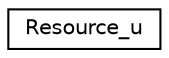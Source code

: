 digraph "Graphical Class Hierarchy"
{
 // INTERACTIVE_SVG=YES
  edge [fontname="Helvetica",fontsize="10",labelfontname="Helvetica",labelfontsize="10"];
  node [fontname="Helvetica",fontsize="10",shape=record];
  rankdir="LR";
  Node1 [label="Resource_u",height=0.2,width=0.4,color="black", fillcolor="white", style="filled",URL="$class_standard_interfaces__i_1_1_resource__u.html"];
}
